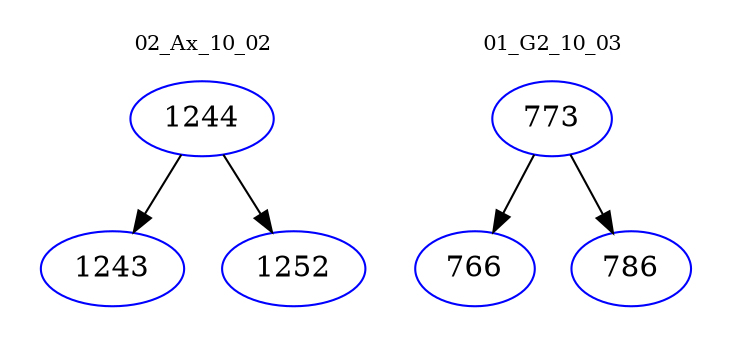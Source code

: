 digraph{
subgraph cluster_0 {
color = white
label = "02_Ax_10_02";
fontsize=10;
T0_1244 [label="1244", color="blue"]
T0_1244 -> T0_1243 [color="black"]
T0_1243 [label="1243", color="blue"]
T0_1244 -> T0_1252 [color="black"]
T0_1252 [label="1252", color="blue"]
}
subgraph cluster_1 {
color = white
label = "01_G2_10_03";
fontsize=10;
T1_773 [label="773", color="blue"]
T1_773 -> T1_766 [color="black"]
T1_766 [label="766", color="blue"]
T1_773 -> T1_786 [color="black"]
T1_786 [label="786", color="blue"]
}
}
